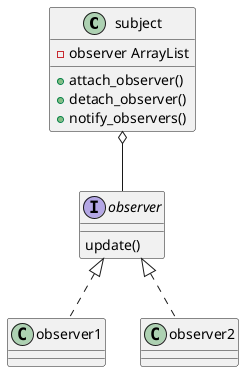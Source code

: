 @startuml observer

class subject{
    - observer ArrayList
    + attach_observer()
    + detach_observer()
    + notify_observers()
}

interface observer{
    update()
}

class observer1 implements observer{}
class observer2 implements observer{}

subject o-- observer
@enduml